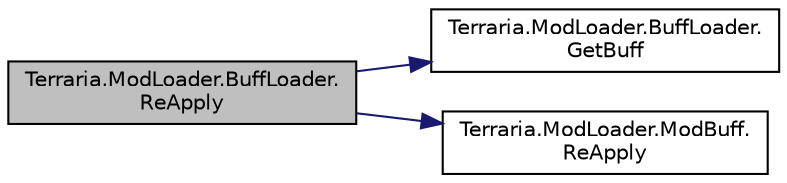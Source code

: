 digraph "Terraria.ModLoader.BuffLoader.ReApply"
{
 // LATEX_PDF_SIZE
  edge [fontname="Helvetica",fontsize="10",labelfontname="Helvetica",labelfontsize="10"];
  node [fontname="Helvetica",fontsize="10",shape=record];
  rankdir="LR";
  Node1 [label="Terraria.ModLoader.BuffLoader.\lReApply",height=0.2,width=0.4,color="black", fillcolor="grey75", style="filled", fontcolor="black",tooltip=" "];
  Node1 -> Node2 [color="midnightblue",fontsize="10",style="solid",fontname="Helvetica"];
  Node2 [label="Terraria.ModLoader.BuffLoader.\lGetBuff",height=0.2,width=0.4,color="black", fillcolor="white", style="filled",URL="$class_terraria_1_1_mod_loader_1_1_buff_loader.html#a79a721a0fafe68082890b026043ca538",tooltip="Gets the ModBuff instance with the given type. If no ModBuff with the given type exists,..."];
  Node1 -> Node3 [color="midnightblue",fontsize="10",style="solid",fontname="Helvetica"];
  Node3 [label="Terraria.ModLoader.ModBuff.\lReApply",height=0.2,width=0.4,color="black", fillcolor="white", style="filled",URL="$class_terraria_1_1_mod_loader_1_1_mod_buff.html#a57b7b53ef4d85b6f87f784d1184b02f6",tooltip="Allows to you make special things happen when adding this buff to a player when the player already ha..."];
}
